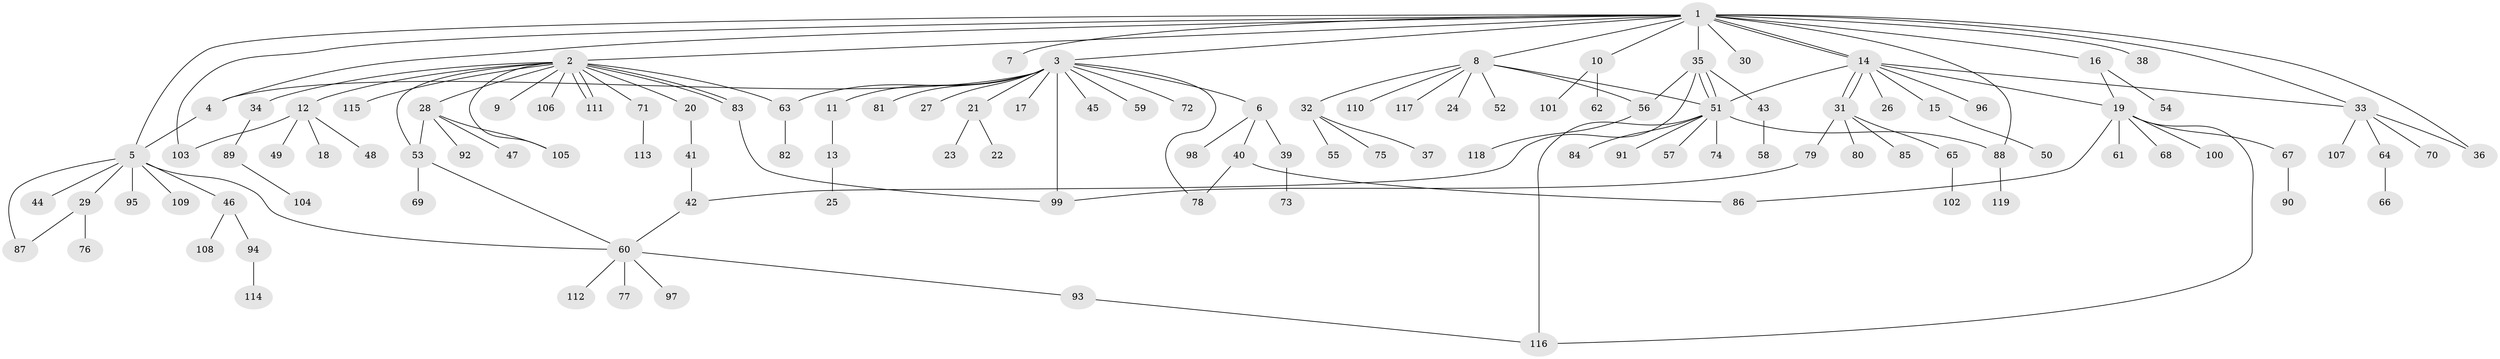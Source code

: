 // Generated by graph-tools (version 1.1) at 2025/47/03/09/25 04:47:37]
// undirected, 119 vertices, 146 edges
graph export_dot {
graph [start="1"]
  node [color=gray90,style=filled];
  1;
  2;
  3;
  4;
  5;
  6;
  7;
  8;
  9;
  10;
  11;
  12;
  13;
  14;
  15;
  16;
  17;
  18;
  19;
  20;
  21;
  22;
  23;
  24;
  25;
  26;
  27;
  28;
  29;
  30;
  31;
  32;
  33;
  34;
  35;
  36;
  37;
  38;
  39;
  40;
  41;
  42;
  43;
  44;
  45;
  46;
  47;
  48;
  49;
  50;
  51;
  52;
  53;
  54;
  55;
  56;
  57;
  58;
  59;
  60;
  61;
  62;
  63;
  64;
  65;
  66;
  67;
  68;
  69;
  70;
  71;
  72;
  73;
  74;
  75;
  76;
  77;
  78;
  79;
  80;
  81;
  82;
  83;
  84;
  85;
  86;
  87;
  88;
  89;
  90;
  91;
  92;
  93;
  94;
  95;
  96;
  97;
  98;
  99;
  100;
  101;
  102;
  103;
  104;
  105;
  106;
  107;
  108;
  109;
  110;
  111;
  112;
  113;
  114;
  115;
  116;
  117;
  118;
  119;
  1 -- 2;
  1 -- 3;
  1 -- 4;
  1 -- 5;
  1 -- 7;
  1 -- 8;
  1 -- 10;
  1 -- 14;
  1 -- 14;
  1 -- 16;
  1 -- 30;
  1 -- 33;
  1 -- 35;
  1 -- 36;
  1 -- 38;
  1 -- 88;
  1 -- 103;
  2 -- 9;
  2 -- 12;
  2 -- 20;
  2 -- 28;
  2 -- 34;
  2 -- 53;
  2 -- 63;
  2 -- 71;
  2 -- 83;
  2 -- 83;
  2 -- 105;
  2 -- 106;
  2 -- 111;
  2 -- 111;
  2 -- 115;
  3 -- 4;
  3 -- 6;
  3 -- 11;
  3 -- 17;
  3 -- 21;
  3 -- 27;
  3 -- 45;
  3 -- 59;
  3 -- 63;
  3 -- 72;
  3 -- 78;
  3 -- 81;
  3 -- 99;
  4 -- 5;
  5 -- 29;
  5 -- 44;
  5 -- 46;
  5 -- 60;
  5 -- 87;
  5 -- 95;
  5 -- 109;
  6 -- 39;
  6 -- 40;
  6 -- 98;
  8 -- 24;
  8 -- 32;
  8 -- 51;
  8 -- 52;
  8 -- 56;
  8 -- 110;
  8 -- 117;
  10 -- 62;
  10 -- 101;
  11 -- 13;
  12 -- 18;
  12 -- 48;
  12 -- 49;
  12 -- 103;
  13 -- 25;
  14 -- 15;
  14 -- 19;
  14 -- 26;
  14 -- 31;
  14 -- 31;
  14 -- 33;
  14 -- 51;
  14 -- 96;
  15 -- 50;
  16 -- 19;
  16 -- 54;
  19 -- 61;
  19 -- 67;
  19 -- 68;
  19 -- 86;
  19 -- 100;
  19 -- 116;
  20 -- 41;
  21 -- 22;
  21 -- 23;
  28 -- 47;
  28 -- 53;
  28 -- 92;
  28 -- 105;
  29 -- 76;
  29 -- 87;
  31 -- 65;
  31 -- 79;
  31 -- 80;
  31 -- 85;
  32 -- 37;
  32 -- 55;
  32 -- 75;
  33 -- 36;
  33 -- 64;
  33 -- 70;
  33 -- 107;
  34 -- 89;
  35 -- 42;
  35 -- 43;
  35 -- 51;
  35 -- 51;
  35 -- 56;
  39 -- 73;
  40 -- 78;
  40 -- 86;
  41 -- 42;
  42 -- 60;
  43 -- 58;
  46 -- 94;
  46 -- 108;
  51 -- 57;
  51 -- 74;
  51 -- 84;
  51 -- 88;
  51 -- 91;
  51 -- 116;
  53 -- 60;
  53 -- 69;
  56 -- 118;
  60 -- 77;
  60 -- 93;
  60 -- 97;
  60 -- 112;
  63 -- 82;
  64 -- 66;
  65 -- 102;
  67 -- 90;
  71 -- 113;
  79 -- 99;
  83 -- 99;
  88 -- 119;
  89 -- 104;
  93 -- 116;
  94 -- 114;
}
